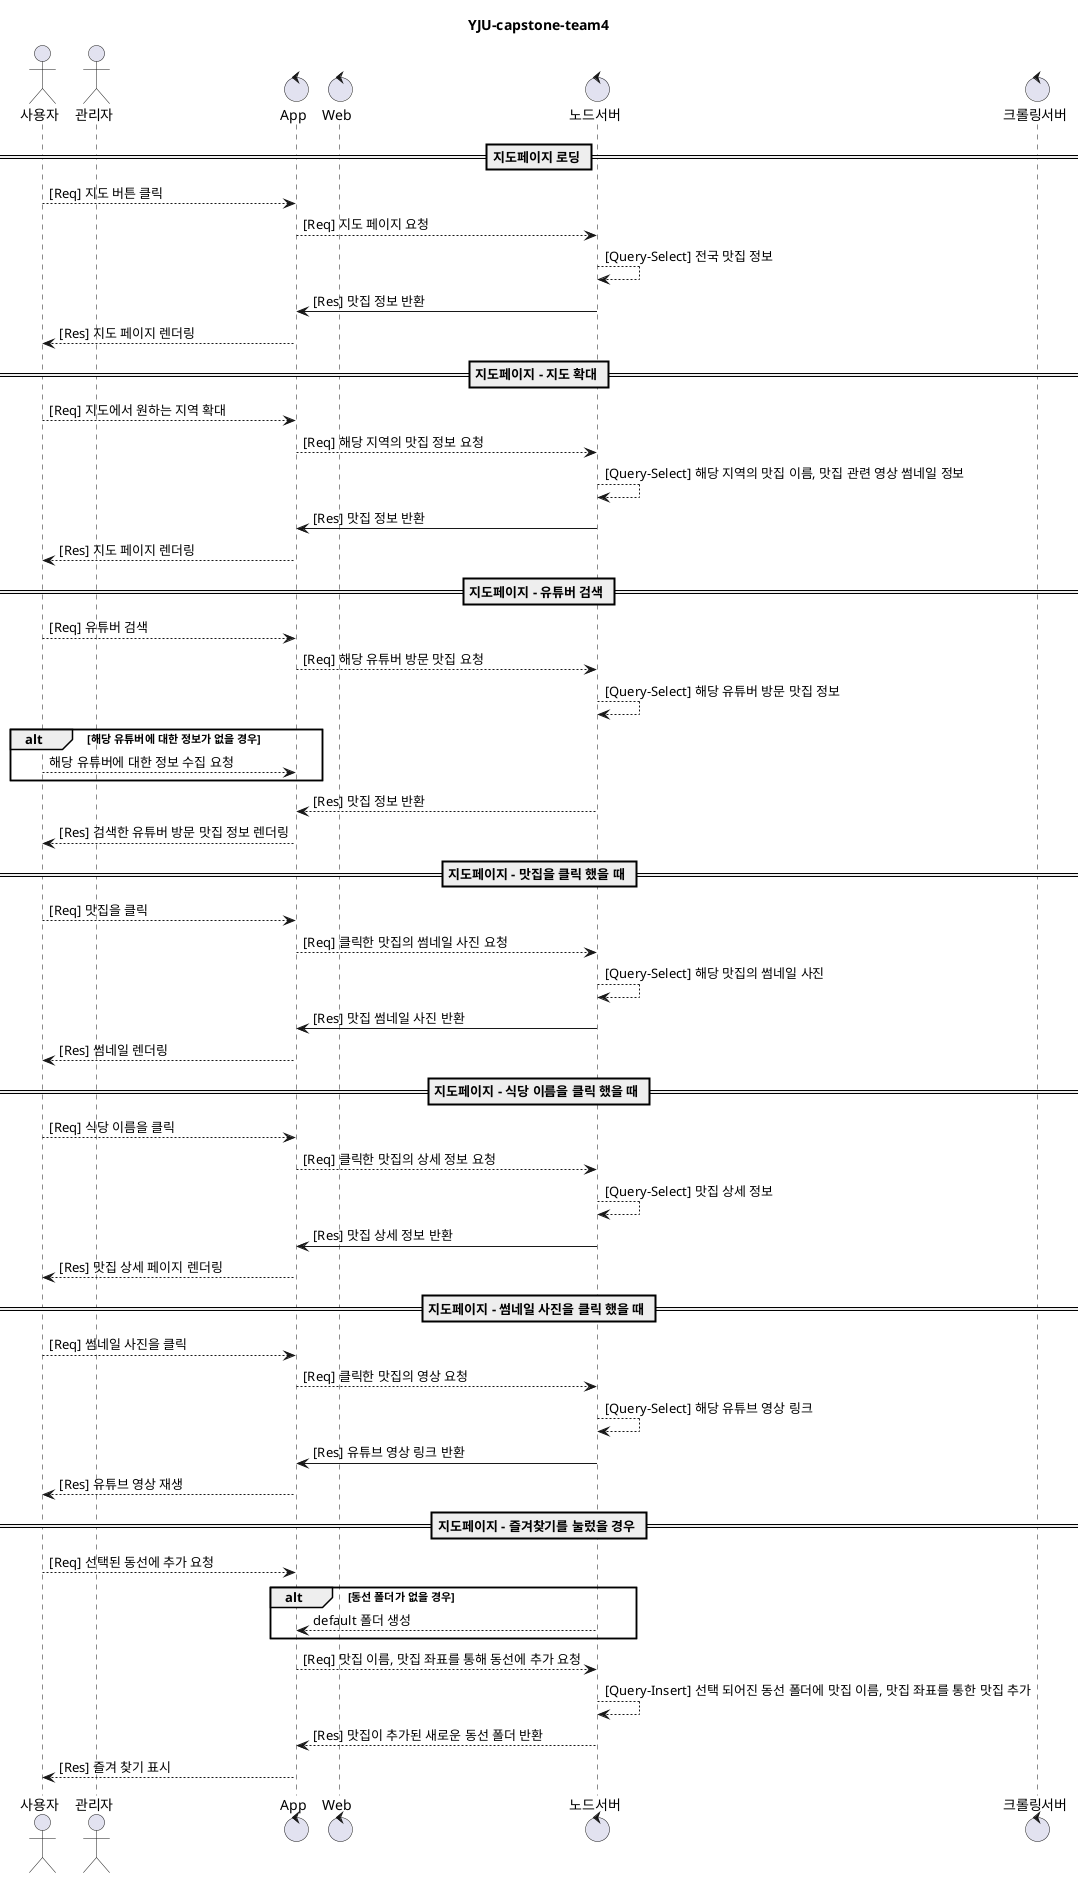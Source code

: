 지도 페이지
@startuml

title YJU-capstone-team4

actor 사용자 as User
actor 관리자 as Admin

control App
control Web
control 노드서버 as Node
control 크롤링서버 as Lamda

== 지도페이지 로딩 ==
User --> App : [Req] 지도 버튼 클릭
App --> Node : [Req] 지도 페이지 요청
    Node --> Node : [Query-Select] 전국 맛집 정보
Node -> App : [Res] 맛집 정보 반환
App --> User : [Res] 지도 페이지 렌더링

== 지도페이지 - 지도 확대 ==
User --> App : [Req] 지도에서 원하는 지역 확대
App --> Node : [Req] 해당 지역의 맛집 정보 요청
    Node --> Node : [Query-Select] 해당 지역의 맛집 이름, 맛집 관련 영상 썸네일 정보
Node -> App : [Res] 맛집 정보 반환
App --> User : [Res] 지도 페이지 렌더링

== 지도페이지 - 유튜버 검색 ==
User --> App : [Req] 유튜버 검색
App --> Node : [Req] 해당 유튜버 방문 맛집 요청
    Node --> Node : [Query-Select] 해당 유튜버 방문 맛집 정보
        alt 해당 유튜버에 대한 정보가 없을 경우
            User --> App : 해당 유튜버에 대한 정보 수집 요청
        end
Node --> App : [Res] 맛집 정보 반환
App --> User : [Res] 검색한 유튜버 방문 맛집 정보 렌더링


== 지도페이지 - 맛집을 클릭 했을 때 ==
User --> App : [Req] 맛집을 클릭
App --> Node : [Req] 클릭한 맛집의 썸네일 사진 요청
    Node --> Node : [Query-Select] 해당 맛집의 썸네일 사진
Node -> App : [Res] 맛집 썸네일 사진 반환
App --> User : [Res] 썸네일 렌더링

== 지도페이지 - 식당 이름을 클릭 했을 때 ==
User --> App : [Req] 식당 이름을 클릭
App --> Node : [Req] 클릭한 맛집의 상세 정보 요청
    Node --> Node : [Query-Select] 맛집 상세 정보
Node -> App : [Res] 맛집 상세 정보 반환
App --> User : [Res] 맛집 상세 페이지 렌더링

== 지도페이지 - 썸네일 사진을 클릭 했을 때 ==
User --> App : [Req] 썸네일 사진을 클릭
App --> Node : [Req] 클릭한 맛집의 영상 요청
    Node --> Node : [Query-Select] 해당 유튜브 영상 링크
Node -> App : [Res] 유튜브 영상 링크 반환
App --> User : [Res] 유튜브 영상 재생

== 지도페이지 - 즐겨찾기를 눌렀을 경우 ==
User --> App : [Req] 선택된 동선에 추가 요청
    alt 동선 폴더가 없을 경우
        Node --> App : default 폴더 생성
    end
App --> Node : [Req] 맛집 이름, 맛집 좌표를 통해 동선에 추가 요청
    Node --> Node : [Query-Insert] 선택 되어진 동선 폴더에 맛집 이름, 맛집 좌표를 통한 맛집 추가
Node --> App : [Res] 맛집이 추가된 새로운 동선 폴더 반환
App --> User : [Res] 즐겨 찾기 표시

@enduml